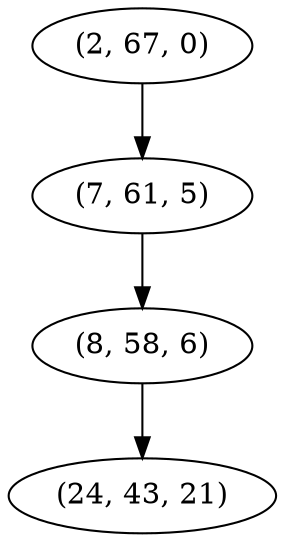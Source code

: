 digraph tree {
    "(2, 67, 0)";
    "(7, 61, 5)";
    "(8, 58, 6)";
    "(24, 43, 21)";
    "(2, 67, 0)" -> "(7, 61, 5)";
    "(7, 61, 5)" -> "(8, 58, 6)";
    "(8, 58, 6)" -> "(24, 43, 21)";
}
